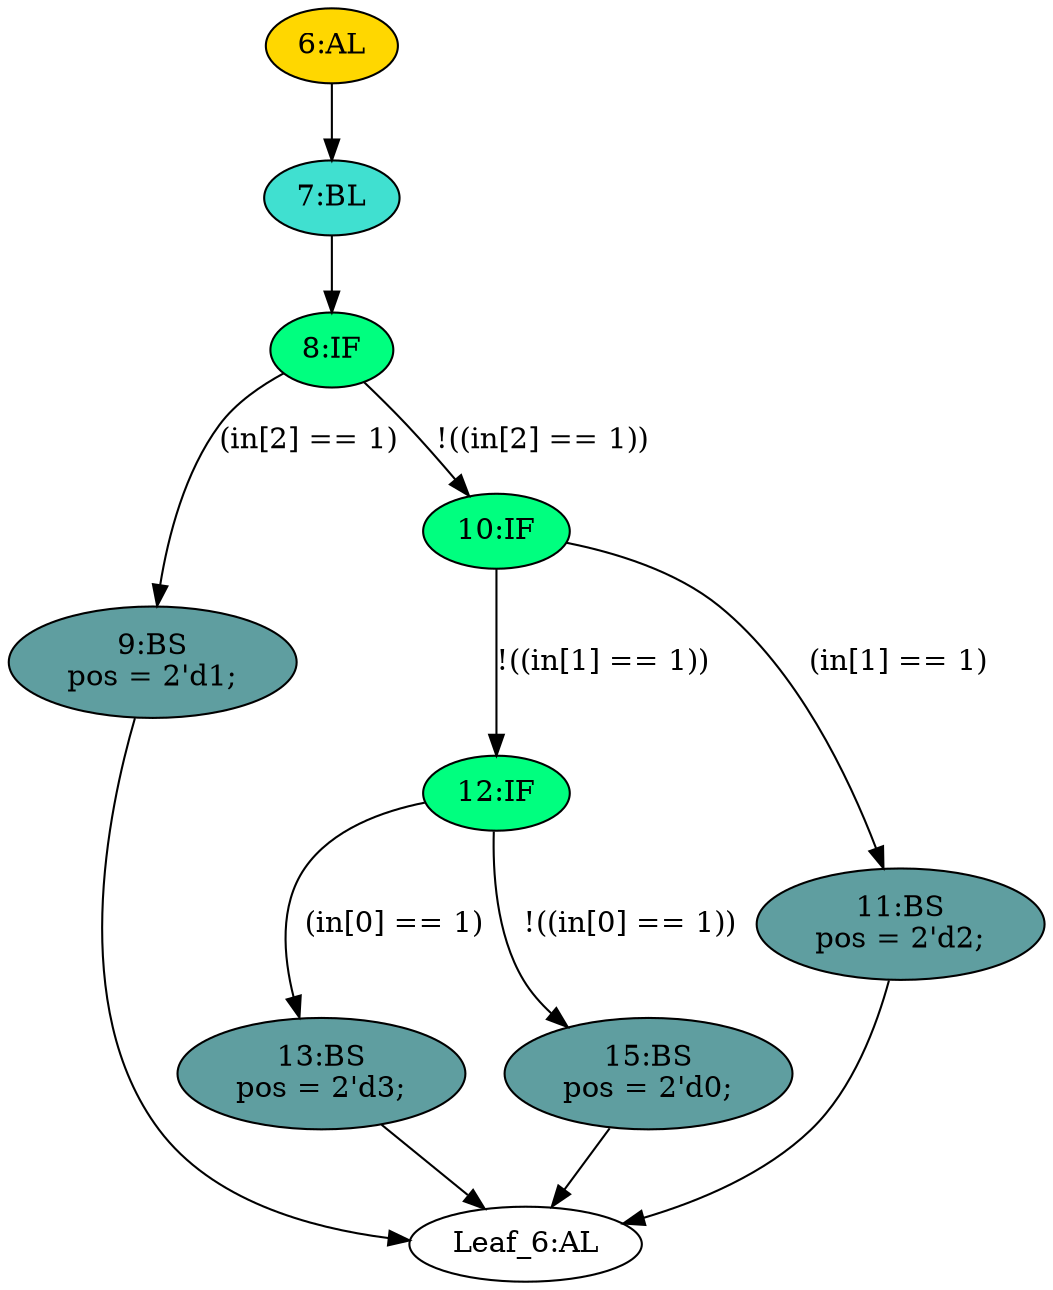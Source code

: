 strict digraph "compose( ,  )" {
	node [label="\N"];
	"9:BS"	[ast="<pyverilog.vparser.ast.BlockingSubstitution object at 0x7f8f06456c10>",
		fillcolor=cadetblue,
		label="9:BS
pos = 2'd1;",
		statements="[<pyverilog.vparser.ast.BlockingSubstitution object at 0x7f8f06456c10>]",
		style=filled,
		typ=BlockingSubstitution];
	"Leaf_6:AL"	[def_var="['pos']",
		label="Leaf_6:AL"];
	"9:BS" -> "Leaf_6:AL"	[cond="[]",
		lineno=None];
	"12:IF"	[ast="<pyverilog.vparser.ast.IfStatement object at 0x7f8f064bdc90>",
		fillcolor=springgreen,
		label="12:IF",
		statements="[]",
		style=filled,
		typ=IfStatement];
	"13:BS"	[ast="<pyverilog.vparser.ast.BlockingSubstitution object at 0x7f8f064bdd50>",
		fillcolor=cadetblue,
		label="13:BS
pos = 2'd3;",
		statements="[<pyverilog.vparser.ast.BlockingSubstitution object at 0x7f8f064bdd50>]",
		style=filled,
		typ=BlockingSubstitution];
	"12:IF" -> "13:BS"	[cond="['in']",
		label="(in[0] == 1)",
		lineno=12];
	"15:BS"	[ast="<pyverilog.vparser.ast.BlockingSubstitution object at 0x7f8f064a6b10>",
		fillcolor=cadetblue,
		label="15:BS
pos = 2'd0;",
		statements="[<pyverilog.vparser.ast.BlockingSubstitution object at 0x7f8f064a6b10>]",
		style=filled,
		typ=BlockingSubstitution];
	"12:IF" -> "15:BS"	[cond="['in']",
		label="!((in[0] == 1))",
		lineno=12];
	"6:AL"	[ast="<pyverilog.vparser.ast.Always object at 0x7f8f06535110>",
		clk_sens=False,
		fillcolor=gold,
		label="6:AL",
		sens="[]",
		statements="[]",
		style=filled,
		typ=Always,
		use_var="['in']"];
	"7:BL"	[ast="<pyverilog.vparser.ast.Block object at 0x7f8f06535e50>",
		fillcolor=turquoise,
		label="7:BL",
		statements="[]",
		style=filled,
		typ=Block];
	"6:AL" -> "7:BL"	[cond="[]",
		lineno=None];
	"13:BS" -> "Leaf_6:AL"	[cond="[]",
		lineno=None];
	"10:IF"	[ast="<pyverilog.vparser.ast.IfStatement object at 0x7f8f0644e590>",
		fillcolor=springgreen,
		label="10:IF",
		statements="[]",
		style=filled,
		typ=IfStatement];
	"10:IF" -> "12:IF"	[cond="['in']",
		label="!((in[1] == 1))",
		lineno=10];
	"11:BS"	[ast="<pyverilog.vparser.ast.BlockingSubstitution object at 0x7f8f0644ed10>",
		fillcolor=cadetblue,
		label="11:BS
pos = 2'd2;",
		statements="[<pyverilog.vparser.ast.BlockingSubstitution object at 0x7f8f0644ed10>]",
		style=filled,
		typ=BlockingSubstitution];
	"10:IF" -> "11:BS"	[cond="['in']",
		label="(in[1] == 1)",
		lineno=10];
	"11:BS" -> "Leaf_6:AL"	[cond="[]",
		lineno=None];
	"15:BS" -> "Leaf_6:AL"	[cond="[]",
		lineno=None];
	"8:IF"	[ast="<pyverilog.vparser.ast.IfStatement object at 0x7f8f06456790>",
		fillcolor=springgreen,
		label="8:IF",
		statements="[]",
		style=filled,
		typ=IfStatement];
	"8:IF" -> "9:BS"	[cond="['in']",
		label="(in[2] == 1)",
		lineno=8];
	"8:IF" -> "10:IF"	[cond="['in']",
		label="!((in[2] == 1))",
		lineno=8];
	"7:BL" -> "8:IF"	[cond="[]",
		lineno=None];
}
